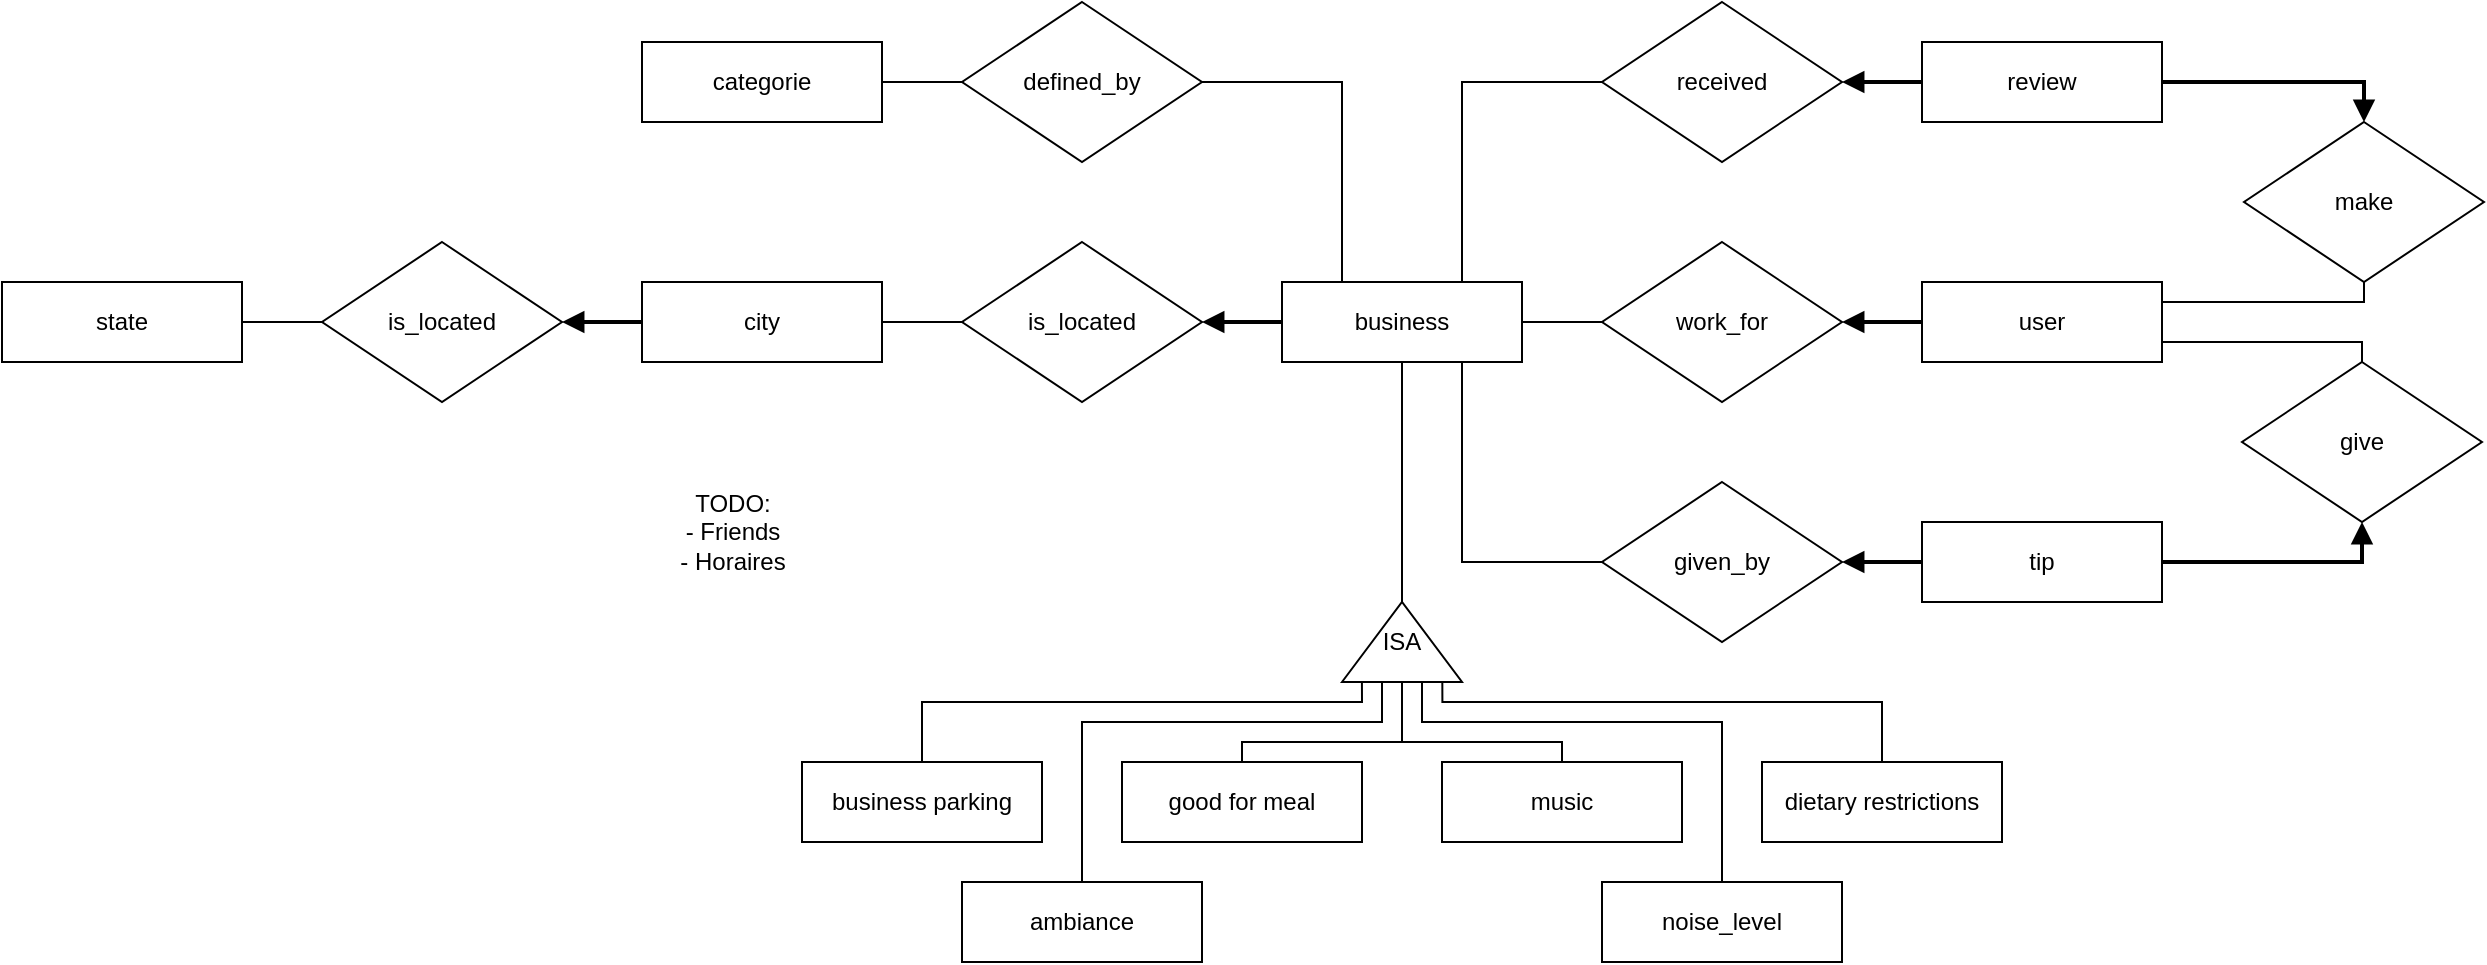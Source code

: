 <mxfile version="12.7.4" type="device"><diagram id="Ovb1fUJxyI7AqCsPBzT5" name="Page-1"><mxGraphModel dx="1422" dy="769" grid="1" gridSize="10" guides="1" tooltips="1" connect="1" arrows="1" fold="1" page="1" pageScale="1" pageWidth="827" pageHeight="1169" math="0" shadow="0"><root><mxCell id="0"/><mxCell id="1" parent="0"/><mxCell id="YPtFgZ8LJnQY6-V_tGsR-27" style="edgeStyle=orthogonalEdgeStyle;rounded=0;orthogonalLoop=1;jettySize=auto;html=1;exitX=1;exitY=0.5;exitDx=0;exitDy=0;entryX=0;entryY=0.5;entryDx=0;entryDy=0;endArrow=none;endFill=0;startArrow=block;startFill=1;strokeWidth=2;" edge="1" parent="1" source="YPtFgZ8LJnQY6-V_tGsR-1" target="YPtFgZ8LJnQY6-V_tGsR-8"><mxGeometry relative="1" as="geometry"/></mxCell><mxCell id="YPtFgZ8LJnQY6-V_tGsR-1" value="is_located" style="rhombus;whiteSpace=wrap;html=1;" vertex="1" parent="1"><mxGeometry x="200" y="140" width="120" height="80" as="geometry"/></mxCell><mxCell id="YPtFgZ8LJnQY6-V_tGsR-26" style="edgeStyle=orthogonalEdgeStyle;rounded=0;orthogonalLoop=1;jettySize=auto;html=1;exitX=1;exitY=0.5;exitDx=0;exitDy=0;entryX=0;entryY=0.5;entryDx=0;entryDy=0;endArrow=none;endFill=0;" edge="1" parent="1" source="YPtFgZ8LJnQY6-V_tGsR-2" target="YPtFgZ8LJnQY6-V_tGsR-1"><mxGeometry relative="1" as="geometry"/></mxCell><mxCell id="YPtFgZ8LJnQY6-V_tGsR-2" value="state" style="rounded=0;whiteSpace=wrap;html=1;" vertex="1" parent="1"><mxGeometry x="40" y="160" width="120" height="40" as="geometry"/></mxCell><mxCell id="YPtFgZ8LJnQY6-V_tGsR-52" style="edgeStyle=orthogonalEdgeStyle;rounded=0;orthogonalLoop=1;jettySize=auto;html=1;exitX=1;exitY=0.5;exitDx=0;exitDy=0;entryX=0;entryY=0.5;entryDx=0;entryDy=0;startArrow=none;startFill=0;endArrow=none;endFill=0;strokeWidth=1;" edge="1" parent="1" source="YPtFgZ8LJnQY6-V_tGsR-3" target="YPtFgZ8LJnQY6-V_tGsR-35"><mxGeometry relative="1" as="geometry"/></mxCell><mxCell id="YPtFgZ8LJnQY6-V_tGsR-3" value="categorie" style="rounded=0;whiteSpace=wrap;html=1;" vertex="1" parent="1"><mxGeometry x="360" y="40" width="120" height="40" as="geometry"/></mxCell><mxCell id="YPtFgZ8LJnQY6-V_tGsR-4" value="tip" style="rounded=0;whiteSpace=wrap;html=1;" vertex="1" parent="1"><mxGeometry x="1000" y="280" width="120" height="40" as="geometry"/></mxCell><mxCell id="YPtFgZ8LJnQY6-V_tGsR-58" style="edgeStyle=orthogonalEdgeStyle;rounded=0;orthogonalLoop=1;jettySize=auto;html=1;exitX=1;exitY=0.5;exitDx=0;exitDy=0;entryX=0.5;entryY=0;entryDx=0;entryDy=0;startArrow=none;startFill=0;endArrow=block;endFill=1;strokeWidth=2;" edge="1" parent="1" source="YPtFgZ8LJnQY6-V_tGsR-5" target="YPtFgZ8LJnQY6-V_tGsR-57"><mxGeometry relative="1" as="geometry"><mxPoint x="1180.0" y="70" as="targetPoint"/><Array as="points"><mxPoint x="1221" y="60"/></Array></mxGeometry></mxCell><mxCell id="YPtFgZ8LJnQY6-V_tGsR-5" value="review" style="rounded=0;whiteSpace=wrap;html=1;" vertex="1" parent="1"><mxGeometry x="1000" y="40" width="120" height="40" as="geometry"/></mxCell><mxCell id="YPtFgZ8LJnQY6-V_tGsR-61" style="edgeStyle=orthogonalEdgeStyle;rounded=0;orthogonalLoop=1;jettySize=auto;html=1;exitX=1;exitY=0.75;exitDx=0;exitDy=0;entryX=0.5;entryY=0;entryDx=0;entryDy=0;startArrow=none;startFill=0;endArrow=none;endFill=0;strokeWidth=1;fontSize=12;" edge="1" parent="1" source="YPtFgZ8LJnQY6-V_tGsR-6" target="YPtFgZ8LJnQY6-V_tGsR-60"><mxGeometry relative="1" as="geometry"><Array as="points"><mxPoint x="1220" y="190"/></Array></mxGeometry></mxCell><mxCell id="YPtFgZ8LJnQY6-V_tGsR-6" value="user" style="rounded=0;whiteSpace=wrap;html=1;" vertex="1" parent="1"><mxGeometry x="1000" y="160" width="120" height="40" as="geometry"/></mxCell><mxCell id="YPtFgZ8LJnQY6-V_tGsR-49" style="edgeStyle=orthogonalEdgeStyle;rounded=0;orthogonalLoop=1;jettySize=auto;html=1;exitX=0.75;exitY=1;exitDx=0;exitDy=0;entryX=0;entryY=0.5;entryDx=0;entryDy=0;startArrow=none;startFill=0;endArrow=none;endFill=0;strokeWidth=1;" edge="1" parent="1" source="YPtFgZ8LJnQY6-V_tGsR-7" target="YPtFgZ8LJnQY6-V_tGsR-48"><mxGeometry relative="1" as="geometry"><Array as="points"><mxPoint x="770" y="300"/></Array></mxGeometry></mxCell><mxCell id="YPtFgZ8LJnQY6-V_tGsR-50" style="edgeStyle=orthogonalEdgeStyle;rounded=0;orthogonalLoop=1;jettySize=auto;html=1;exitX=0.75;exitY=0;exitDx=0;exitDy=0;entryX=0;entryY=0.5;entryDx=0;entryDy=0;startArrow=none;startFill=0;endArrow=none;endFill=0;strokeWidth=1;" edge="1" parent="1" source="YPtFgZ8LJnQY6-V_tGsR-7" target="YPtFgZ8LJnQY6-V_tGsR-47"><mxGeometry relative="1" as="geometry"/></mxCell><mxCell id="YPtFgZ8LJnQY6-V_tGsR-51" style="edgeStyle=orthogonalEdgeStyle;rounded=0;orthogonalLoop=1;jettySize=auto;html=1;exitX=0.25;exitY=0;exitDx=0;exitDy=0;entryX=1;entryY=0.5;entryDx=0;entryDy=0;startArrow=none;startFill=0;endArrow=none;endFill=0;strokeWidth=1;" edge="1" parent="1" source="YPtFgZ8LJnQY6-V_tGsR-7" target="YPtFgZ8LJnQY6-V_tGsR-35"><mxGeometry relative="1" as="geometry"/></mxCell><mxCell id="YPtFgZ8LJnQY6-V_tGsR-55" style="edgeStyle=orthogonalEdgeStyle;rounded=0;orthogonalLoop=1;jettySize=auto;html=1;exitX=1;exitY=0.5;exitDx=0;exitDy=0;entryX=0;entryY=0.5;entryDx=0;entryDy=0;startArrow=none;startFill=0;endArrow=none;endFill=0;strokeWidth=1;" edge="1" parent="1" source="YPtFgZ8LJnQY6-V_tGsR-7" target="YPtFgZ8LJnQY6-V_tGsR-46"><mxGeometry relative="1" as="geometry"/></mxCell><mxCell id="YPtFgZ8LJnQY6-V_tGsR-7" value="business" style="rounded=0;whiteSpace=wrap;html=1;" vertex="1" parent="1"><mxGeometry x="680" y="160" width="120" height="40" as="geometry"/></mxCell><mxCell id="YPtFgZ8LJnQY6-V_tGsR-34" style="edgeStyle=orthogonalEdgeStyle;rounded=0;orthogonalLoop=1;jettySize=auto;html=1;exitX=1;exitY=0.5;exitDx=0;exitDy=0;entryX=0;entryY=0.5;entryDx=0;entryDy=0;startArrow=none;startFill=0;endArrow=none;endFill=0;strokeWidth=1;" edge="1" parent="1" source="YPtFgZ8LJnQY6-V_tGsR-8" target="YPtFgZ8LJnQY6-V_tGsR-16"><mxGeometry relative="1" as="geometry"/></mxCell><mxCell id="YPtFgZ8LJnQY6-V_tGsR-8" value="city" style="rounded=0;whiteSpace=wrap;html=1;" vertex="1" parent="1"><mxGeometry x="360" y="160" width="120" height="40" as="geometry"/></mxCell><mxCell id="YPtFgZ8LJnQY6-V_tGsR-9" value="noise_level" style="rounded=0;whiteSpace=wrap;html=1;" vertex="1" parent="1"><mxGeometry x="840" y="460" width="120" height="40" as="geometry"/></mxCell><mxCell id="YPtFgZ8LJnQY6-V_tGsR-39" style="edgeStyle=orthogonalEdgeStyle;rounded=0;orthogonalLoop=1;jettySize=auto;html=1;exitX=0.5;exitY=0;exitDx=0;exitDy=0;entryX=0;entryY=0.5;entryDx=0;entryDy=0;startArrow=none;startFill=0;endArrow=none;endFill=0;strokeWidth=1;" edge="1" parent="1" source="YPtFgZ8LJnQY6-V_tGsR-10" target="YPtFgZ8LJnQY6-V_tGsR-38"><mxGeometry relative="1" as="geometry"><Array as="points"><mxPoint x="820" y="390"/><mxPoint x="740" y="390"/></Array></mxGeometry></mxCell><mxCell id="YPtFgZ8LJnQY6-V_tGsR-10" value="music" style="rounded=0;whiteSpace=wrap;html=1;" vertex="1" parent="1"><mxGeometry x="760" y="400" width="120" height="40" as="geometry"/></mxCell><mxCell id="YPtFgZ8LJnQY6-V_tGsR-43" style="edgeStyle=orthogonalEdgeStyle;rounded=0;orthogonalLoop=1;jettySize=auto;html=1;exitX=0.5;exitY=0;exitDx=0;exitDy=0;startArrow=none;startFill=0;endArrow=none;endFill=0;strokeWidth=1;entryX=-0.009;entryY=0.166;entryDx=0;entryDy=0;entryPerimeter=0;" edge="1" parent="1" source="YPtFgZ8LJnQY6-V_tGsR-11" target="YPtFgZ8LJnQY6-V_tGsR-38"><mxGeometry relative="1" as="geometry"><mxPoint x="700" y="360" as="targetPoint"/><Array as="points"><mxPoint x="500" y="370"/><mxPoint x="720" y="370"/></Array></mxGeometry></mxCell><mxCell id="YPtFgZ8LJnQY6-V_tGsR-11" value="&lt;div&gt;business parking&lt;/div&gt;" style="rounded=0;whiteSpace=wrap;html=1;" vertex="1" parent="1"><mxGeometry x="440" y="400" width="120" height="40" as="geometry"/></mxCell><mxCell id="YPtFgZ8LJnQY6-V_tGsR-44" style="edgeStyle=orthogonalEdgeStyle;rounded=0;orthogonalLoop=1;jettySize=auto;html=1;exitX=0.5;exitY=0;exitDx=0;exitDy=0;startArrow=none;startFill=0;endArrow=none;endFill=0;strokeWidth=1;" edge="1" parent="1" source="YPtFgZ8LJnQY6-V_tGsR-12"><mxGeometry relative="1" as="geometry"><mxPoint x="740" y="360" as="targetPoint"/><Array as="points"><mxPoint x="580" y="380"/><mxPoint x="730" y="380"/><mxPoint x="730" y="360"/></Array></mxGeometry></mxCell><mxCell id="YPtFgZ8LJnQY6-V_tGsR-12" value="ambiance" style="rounded=0;whiteSpace=wrap;html=1;" vertex="1" parent="1"><mxGeometry x="520" y="460" width="120" height="40" as="geometry"/></mxCell><mxCell id="YPtFgZ8LJnQY6-V_tGsR-13" value="&lt;div&gt;good for meal&lt;/div&gt;" style="rounded=0;whiteSpace=wrap;html=1;" vertex="1" parent="1"><mxGeometry x="600" y="400" width="120" height="40" as="geometry"/></mxCell><mxCell id="YPtFgZ8LJnQY6-V_tGsR-14" value="dietary restrictions" style="rounded=0;whiteSpace=wrap;html=1;" vertex="1" parent="1"><mxGeometry x="920" y="400" width="120" height="40" as="geometry"/></mxCell><mxCell id="YPtFgZ8LJnQY6-V_tGsR-16" value="is_located" style="rhombus;whiteSpace=wrap;html=1;" vertex="1" parent="1"><mxGeometry x="520" y="140" width="120" height="80" as="geometry"/></mxCell><mxCell id="YPtFgZ8LJnQY6-V_tGsR-33" style="edgeStyle=orthogonalEdgeStyle;rounded=0;orthogonalLoop=1;jettySize=auto;html=1;startArrow=block;startFill=1;endArrow=none;endFill=0;strokeWidth=2;exitX=1;exitY=0.5;exitDx=0;exitDy=0;entryX=0;entryY=0.5;entryDx=0;entryDy=0;" edge="1" parent="1" source="YPtFgZ8LJnQY6-V_tGsR-16" target="YPtFgZ8LJnQY6-V_tGsR-7"><mxGeometry relative="1" as="geometry"><mxPoint x="640" y="280" as="sourcePoint"/><mxPoint x="640" y="320" as="targetPoint"/></mxGeometry></mxCell><mxCell id="YPtFgZ8LJnQY6-V_tGsR-35" value="defined_by" style="rhombus;whiteSpace=wrap;html=1;" vertex="1" parent="1"><mxGeometry x="520" y="20" width="120" height="80" as="geometry"/></mxCell><mxCell id="YPtFgZ8LJnQY6-V_tGsR-40" style="edgeStyle=orthogonalEdgeStyle;rounded=0;orthogonalLoop=1;jettySize=auto;html=1;exitX=0;exitY=0.5;exitDx=0;exitDy=0;startArrow=none;startFill=0;endArrow=none;endFill=0;strokeWidth=1;" edge="1" parent="1" source="YPtFgZ8LJnQY6-V_tGsR-38" target="YPtFgZ8LJnQY6-V_tGsR-9"><mxGeometry relative="1" as="geometry"><Array as="points"><mxPoint x="750" y="360"/><mxPoint x="750" y="380"/><mxPoint x="900" y="380"/></Array></mxGeometry></mxCell><mxCell id="YPtFgZ8LJnQY6-V_tGsR-41" style="edgeStyle=orthogonalEdgeStyle;rounded=0;orthogonalLoop=1;jettySize=auto;html=1;startArrow=none;startFill=0;endArrow=none;endFill=0;strokeWidth=1;exitX=0.002;exitY=0.836;exitDx=0;exitDy=0;exitPerimeter=0;" edge="1" parent="1" source="YPtFgZ8LJnQY6-V_tGsR-38" target="YPtFgZ8LJnQY6-V_tGsR-14"><mxGeometry relative="1" as="geometry"><mxPoint x="780" y="360" as="sourcePoint"/><Array as="points"><mxPoint x="760" y="370"/><mxPoint x="980" y="370"/></Array></mxGeometry></mxCell><mxCell id="YPtFgZ8LJnQY6-V_tGsR-42" style="edgeStyle=orthogonalEdgeStyle;rounded=0;orthogonalLoop=1;jettySize=auto;html=1;exitX=0;exitY=0.5;exitDx=0;exitDy=0;entryX=0.5;entryY=0;entryDx=0;entryDy=0;startArrow=none;startFill=0;endArrow=none;endFill=0;strokeWidth=1;" edge="1" parent="1" source="YPtFgZ8LJnQY6-V_tGsR-38" target="YPtFgZ8LJnQY6-V_tGsR-13"><mxGeometry relative="1" as="geometry"><Array as="points"><mxPoint x="740" y="390"/><mxPoint x="660" y="390"/></Array></mxGeometry></mxCell><mxCell id="YPtFgZ8LJnQY6-V_tGsR-45" style="edgeStyle=orthogonalEdgeStyle;rounded=0;orthogonalLoop=1;jettySize=auto;html=1;exitX=1;exitY=0.5;exitDx=0;exitDy=0;entryX=0.5;entryY=1;entryDx=0;entryDy=0;startArrow=none;startFill=0;endArrow=none;endFill=0;strokeWidth=1;" edge="1" parent="1" source="YPtFgZ8LJnQY6-V_tGsR-38" target="YPtFgZ8LJnQY6-V_tGsR-7"><mxGeometry relative="1" as="geometry"/></mxCell><mxCell id="YPtFgZ8LJnQY6-V_tGsR-38" value="ISA" style="triangle;whiteSpace=wrap;html=1;direction=north;verticalAlign=middle;" vertex="1" parent="1"><mxGeometry x="710" y="320" width="60" height="40" as="geometry"/></mxCell><mxCell id="YPtFgZ8LJnQY6-V_tGsR-56" style="edgeStyle=orthogonalEdgeStyle;rounded=0;orthogonalLoop=1;jettySize=auto;html=1;exitX=1;exitY=0.5;exitDx=0;exitDy=0;entryX=0;entryY=0.5;entryDx=0;entryDy=0;startArrow=block;startFill=1;endArrow=none;endFill=0;strokeWidth=2;fontSize=12;" edge="1" parent="1" source="YPtFgZ8LJnQY6-V_tGsR-46" target="YPtFgZ8LJnQY6-V_tGsR-6"><mxGeometry relative="1" as="geometry"/></mxCell><mxCell id="YPtFgZ8LJnQY6-V_tGsR-46" value="work_for" style="rhombus;whiteSpace=wrap;html=1;" vertex="1" parent="1"><mxGeometry x="840" y="140" width="120" height="80" as="geometry"/></mxCell><mxCell id="YPtFgZ8LJnQY6-V_tGsR-54" style="edgeStyle=orthogonalEdgeStyle;rounded=0;orthogonalLoop=1;jettySize=auto;html=1;exitX=1;exitY=0.5;exitDx=0;exitDy=0;entryX=0;entryY=0.5;entryDx=0;entryDy=0;startArrow=block;startFill=1;endArrow=none;endFill=0;strokeWidth=2;" edge="1" parent="1" source="YPtFgZ8LJnQY6-V_tGsR-47" target="YPtFgZ8LJnQY6-V_tGsR-5"><mxGeometry relative="1" as="geometry"/></mxCell><mxCell id="YPtFgZ8LJnQY6-V_tGsR-47" value="received" style="rhombus;whiteSpace=wrap;html=1;" vertex="1" parent="1"><mxGeometry x="840" y="20" width="120" height="80" as="geometry"/></mxCell><mxCell id="YPtFgZ8LJnQY6-V_tGsR-53" style="edgeStyle=orthogonalEdgeStyle;rounded=0;orthogonalLoop=1;jettySize=auto;html=1;exitX=1;exitY=0.5;exitDx=0;exitDy=0;startArrow=block;startFill=1;endArrow=none;endFill=0;strokeWidth=2;entryX=0;entryY=0.5;entryDx=0;entryDy=0;" edge="1" parent="1" source="YPtFgZ8LJnQY6-V_tGsR-48" target="YPtFgZ8LJnQY6-V_tGsR-4"><mxGeometry relative="1" as="geometry"><mxPoint x="980" y="330" as="targetPoint"/><Array as="points"/></mxGeometry></mxCell><mxCell id="YPtFgZ8LJnQY6-V_tGsR-48" value="given_by" style="rhombus;whiteSpace=wrap;html=1;" vertex="1" parent="1"><mxGeometry x="840" y="260" width="120" height="80" as="geometry"/></mxCell><mxCell id="YPtFgZ8LJnQY6-V_tGsR-59" style="edgeStyle=orthogonalEdgeStyle;rounded=0;orthogonalLoop=1;jettySize=auto;html=1;exitX=0.5;exitY=1;exitDx=0;exitDy=0;entryX=1;entryY=0.25;entryDx=0;entryDy=0;startArrow=none;startFill=0;endArrow=none;endFill=0;strokeWidth=1;" edge="1" parent="1" source="YPtFgZ8LJnQY6-V_tGsR-57" target="YPtFgZ8LJnQY6-V_tGsR-6"><mxGeometry relative="1" as="geometry"><Array as="points"><mxPoint x="1221" y="170"/></Array></mxGeometry></mxCell><mxCell id="YPtFgZ8LJnQY6-V_tGsR-57" value="make" style="rhombus;whiteSpace=wrap;html=1;" vertex="1" parent="1"><mxGeometry x="1161" y="80" width="120" height="80" as="geometry"/></mxCell><mxCell id="YPtFgZ8LJnQY6-V_tGsR-62" style="edgeStyle=orthogonalEdgeStyle;rounded=0;orthogonalLoop=1;jettySize=auto;html=1;exitX=0.5;exitY=1;exitDx=0;exitDy=0;entryX=1;entryY=0.5;entryDx=0;entryDy=0;startArrow=block;startFill=1;endArrow=none;endFill=0;strokeWidth=2;fontSize=12;" edge="1" parent="1" source="YPtFgZ8LJnQY6-V_tGsR-60" target="YPtFgZ8LJnQY6-V_tGsR-4"><mxGeometry relative="1" as="geometry"/></mxCell><mxCell id="YPtFgZ8LJnQY6-V_tGsR-60" value="give" style="rhombus;whiteSpace=wrap;html=1;" vertex="1" parent="1"><mxGeometry x="1160" y="200" width="120" height="80" as="geometry"/></mxCell><mxCell id="YPtFgZ8LJnQY6-V_tGsR-63" value="TODO:&lt;br&gt;- Friends&lt;br&gt;- Horaires" style="text;html=1;align=center;verticalAlign=middle;resizable=0;points=[];autosize=1;fontSize=12;" vertex="1" parent="1"><mxGeometry x="370" y="260" width="70" height="50" as="geometry"/></mxCell></root></mxGraphModel></diagram></mxfile>